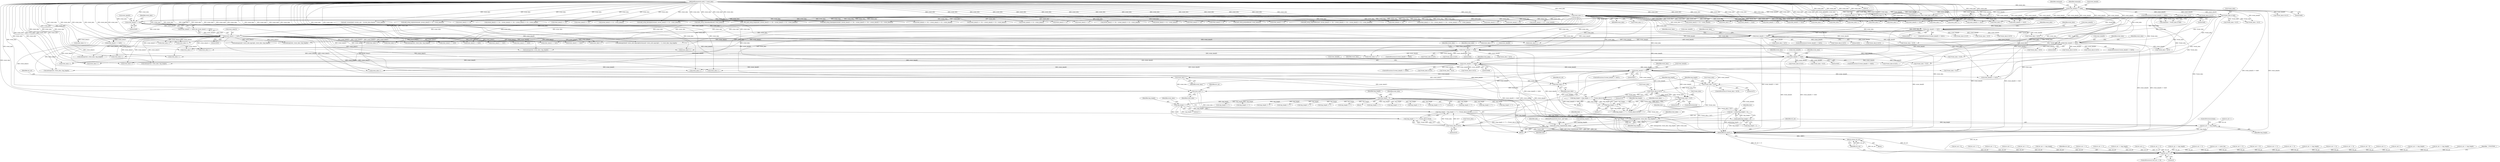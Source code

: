digraph "0_wildmidi_660b513d99bced8783a4a5984ac2f742c74ebbdd_4@API" {
"1000989" [label="(Call,memcpy(text, event_data, tmp_length))"];
"1000983" [label="(Call,text = malloc(tmp_length + 1))"];
"1000985" [label="(Call,malloc(tmp_length + 1))"];
"1000969" [label="(Call,tmp_length = (tmp_length << 7) + (*event_data & 0x7f))"];
"1000972" [label="(Call,tmp_length << 7)"];
"1000951" [label="(Call,tmp_length = (tmp_length << 7) + (*event_data & 0x7f))"];
"1000954" [label="(Call,tmp_length << 7)"];
"1000353" [label="(Call,tmp_length = 0)"];
"1000957" [label="(Call,*event_data & 0x7f)"];
"1000933" [label="(Call,event_data[0] == 0x07)"];
"1000187" [label="(Call,event_data++)"];
"1000171" [label="(Call,event_data[0] >= 0x80)"];
"1000143" [label="(MethodParameterIn,uint8_t * event_data)"];
"1000179" [label="(Call,*event_data & 0xf0)"];
"1000860" [label="(Call,event_data[0] == 0x06)"];
"1000787" [label="(Call,event_data[0] == 0x05)"];
"1000714" [label="(Call,event_data[0] == 0x04)"];
"1000641" [label="(Call,event_data[0] == 0x03)"];
"1000458" [label="(Call,event_data[0] == 0x02)"];
"1000385" [label="(Call,event_data[0] == 0x01)"];
"1000358" [label="(Call,event_data[0] == 0x00)"];
"1000965" [label="(Call,*event_data > 0x7f)"];
"1000944" [label="(Call,*event_data > 0x7f)"];
"1000975" [label="(Call,*event_data & 0x7f)"];
"1000979" [label="(Call,event_data++)"];
"1000939" [label="(Call,event_data++)"];
"1000363" [label="(Call,event_data[1] == 0x02)"];
"1000961" [label="(Call,event_data++)"];
"1000998" [label="(Call,midi_setup_cuepoint(mdi, text))"];
"1001001" [label="(Call,ret_cnt += tmp_length)"];
"1001539" [label="(Call,ret_cnt == 0)"];
"1001548" [label="(Return,return ret_cnt;)"];
"1000147" [label="(Call,ret_cnt = 0)"];
"1000312" [label="(Call,event_data++)"];
"1000965" [label="(Call,*event_data > 0x7f)"];
"1001186" [label="(Call,(event_data[4] << 8) + event_data[5])"];
"1000142" [label="(MethodParameterIn,struct _mdi *mdi)"];
"1000861" [label="(Call,event_data[0])"];
"1000808" [label="(Call,tmp_length << 7)"];
"1000465" [label="(Identifier,event_data)"];
"1000867" [label="(Identifier,event_data)"];
"1001181" [label="(Call,event_data[3] << 16)"];
"1000145" [label="(Block,)"];
"1000358" [label="(Call,event_data[0] == 0x00)"];
"1001138" [label="(Call,mdi->events[mdi->events_size - 1].event_data.channel = event_data[2])"];
"1001292" [label="(Call,*event_data > 0x7f)"];
"1000888" [label="(Call,event_data++)"];
"1000369" [label="(Call,midi_setup_sequenceno(mdi, ((event_data[2] << 8) + event_data[3])))"];
"1000718" [label="(Literal,0x04)"];
"1000354" [label="(Identifier,tmp_length)"];
"1000798" [label="(Call,*event_data > 0x7f)"];
"1000648" [label="(Identifier,event_data)"];
"1000998" [label="(Call,midi_setup_cuepoint(mdi, text))"];
"1001001" [label="(Call,ret_cnt += tmp_length)"];
"1001175" [label="(Call,event_data[2] << 24)"];
"1000972" [label="(Call,tmp_length << 7)"];
"1000417" [label="(Call,*event_data > 0x7f)"];
"1000715" [label="(Call,event_data[0])"];
"1000409" [label="(Call,*event_data & 0x7f)"];
"1001117" [label="(Call,(event_data[3] << 24) + (event_data[4] << 16) + (event_data[5] << 8) + event_data[6])"];
"1001233" [label="(Call,*event_data > 0x7f)"];
"1000949" [label="(ControlStructure,do)"];
"1000968" [label="(Literal,0x7f)"];
"1000367" [label="(Literal,0x02)"];
"1001538" [label="(ControlStructure,if (ret_cnt == 0))"];
"1001155" [label="(Call,ret_cnt += 7)"];
"1000464" [label="(Call,event_data++)"];
"1000389" [label="(Literal,0x01)"];
"1001327" [label="(Call,event_data++)"];
"1000363" [label="(Call,event_data[1] == 0x02)"];
"1000360" [label="(Identifier,event_data)"];
"1000504" [label="(Call,event_data++)"];
"1000392" [label="(Identifier,event_data)"];
"1000955" [label="(Identifier,tmp_length)"];
"1001084" [label="(Call,event_data[2] << 16)"];
"1001118" [label="(Call,event_data[3] << 24)"];
"1000866" [label="(Call,event_data++)"];
"1000170" [label="(ControlStructure,if (event_data[0] >= 0x80))"];
"1000195" [label="(Identifier,command)"];
"1000224" [label="(Call,ret_cnt += 2)"];
"1000458" [label="(Call,event_data[0] == 0x02)"];
"1000991" [label="(Identifier,event_data)"];
"1000770" [label="(Call,memcpy(text, event_data, tmp_length))"];
"1000789" [label="(Identifier,event_data)"];
"1000962" [label="(Identifier,event_data)"];
"1001311" [label="(Call,ret_cnt++)"];
"1000713" [label="(ControlStructure,if (event_data[0] == 0x04))"];
"1001070" [label="(Call,event_data[0] == 0x51)"];
"1000271" [label="(Call,ret_cnt += 2)"];
"1001214" [label="(Call,(event_data[2] << 8) + event_data[3])"];
"1000978" [label="(Literal,0x7f)"];
"1001270" [label="(Call,ret_cnt += tmp_length)"];
"1000793" [label="(Call,event_data++)"];
"1000462" [label="(Literal,0x02)"];
"1000721" [label="(Identifier,event_data)"];
"1000906" [label="(Call,event_data++)"];
"1000959" [label="(Identifier,event_data)"];
"1000714" [label="(Call,event_data[0] == 0x04)"];
"1000995" [label="(Identifier,text)"];
"1000669" [label="(Call,event_data++)"];
"1000951" [label="(Call,tmp_length = (tmp_length << 7) + (*event_data & 0x7f))"];
"1001212" [label="(Call,midi_setup_keysignature(mdi, ((event_data[2] << 8) + event_data[3])))"];
"1000284" [label="(Call,event_data++)"];
"1000944" [label="(Call,*event_data > 0x7f)"];
"1001541" [label="(Literal,0)"];
"1001166" [label="(Call,event_data[1] == 0x04)"];
"1000984" [label="(Identifier,text)"];
"1001540" [label="(Identifier,ret_cnt)"];
"1001018" [label="(Call,midi_setup_channelprefix(mdi, event_data[2]))"];
"1001003" [label="(Identifier,tmp_length)"];
"1000983" [label="(Call,text = malloc(tmp_length + 1))"];
"1000786" [label="(ControlStructure,if (event_data[0] == 0x05))"];
"1000958" [label="(Call,*event_data)"];
"1000815" [label="(Call,event_data++)"];
"1000342" [label="(Call,ret_cnt += 2)"];
"1000396" [label="(Call,*event_data > 0x7f)"];
"1000643" [label="(Identifier,event_data)"];
"1001034" [label="(Call,event_data[1] == 0x01)"];
"1000811" [label="(Call,*event_data & 0x7f)"];
"1000966" [label="(Call,*event_data)"];
"1000291" [label="(Call,ret_cnt += 2)"];
"1001539" [label="(Call,ret_cnt == 0)"];
"1000424" [label="(Call,tmp_length << 7)"];
"1000916" [label="(Call,memcpy(text, event_data, tmp_length))"];
"1001081" [label="(Call,_WM_midi_setup_tempo(mdi, ((event_data[2] << 16) + (event_data[3] << 8) + event_data[4])))"];
"1000982" [label="(Identifier,ret_cnt)"];
"1000680" [label="(Call,tmp_length << 7)"];
"1000180" [label="(Call,*event_data)"];
"1000943" [label="(ControlStructure,if (*event_data > 0x7f))"];
"1000539" [label="(Call,memcpy(&mdi->extra_info.copyright[strlen(mdi->extra_info.copyright) + 1], event_data, tmp_length))"];
"1001172" [label="(Call,midi_setup_timesignature(mdi, ((event_data[2] << 24) + (event_data[3] << 16) + (event_data[4] << 8) + event_data[5])))"];
"1000864" [label="(Literal,0x06)"];
"1000460" [label="(Identifier,event_data)"];
"1000359" [label="(Call,event_data[0])"];
"1000932" [label="(ControlStructure,if (event_data[0] == 0x07))"];
"1000362" [label="(Literal,0x00)"];
"1000709" [label="(Call,ret_cnt += tmp_length)"];
"1001075" [label="(Call,event_data[1] == 0x03)"];
"1000244" [label="(Call,event_data++)"];
"1001123" [label="(Call,(event_data[4] << 16) + (event_data[5] << 8) + event_data[6])"];
"1000742" [label="(Call,event_data++)"];
"1000673" [label="(Call,*event_data > 0x7f)"];
"1000482" [label="(Call,*event_data & 0x7f)"];
"1000305" [label="(Call,ret_cnt++)"];
"1000251" [label="(Call,ret_cnt += 2)"];
"1000645" [label="(Literal,0x03)"];
"1000989" [label="(Call,memcpy(text, event_data, tmp_length))"];
"1000986" [label="(Call,tmp_length + 1)"];
"1000665" [label="(Call,*event_data & 0x7f)"];
"1001313" [label="(Call,*event_data > 0x7f)"];
"1000279" [label="(Call,event_data++)"];
"1000716" [label="(Identifier,event_data)"];
"1000829" [label="(Call,*event_data & 0x7f)"];
"1001215" [label="(Call,event_data[2] << 8)"];
"1000945" [label="(Call,*event_data)"];
"1000179" [label="(Call,*event_data & 0xf0)"];
"1001000" [label="(Identifier,text)"];
"1000652" [label="(Call,*event_data > 0x7f)"];
"1000230" [label="(Call,event_data[1] == 0)"];
"1001083" [label="(Call,(event_data[2] << 16) + (event_data[3] << 8) + event_data[4])"];
"1001305" [label="(Call,*event_data & 0x7F)"];
"1000177" [label="(Call,command = *event_data & 0xf0)"];
"1000469" [label="(Call,*event_data > 0x7f)"];
"1000725" [label="(Call,*event_data > 0x7f)"];
"1001009" [label="(Identifier,event_data)"];
"1000217" [label="(Call,event_data++)"];
"1000662" [label="(Call,tmp_length << 7)"];
"1000899" [label="(Call,tmp_length << 7)"];
"1000453" [label="(Call,ret_cnt += tmp_length)"];
"1000683" [label="(Call,*event_data & 0x7f)"];
"1000794" [label="(Identifier,event_data)"];
"1001250" [label="(Call,event_data++)"];
"1000371" [label="(Call,(event_data[2] << 8) + event_data[3])"];
"1001323" [label="(Call,*event_data & 0x7F)"];
"1001007" [label="(Call,event_data[0] == 0x20)"];
"1000299" [label="(Call,event_data++)"];
"1001161" [label="(Call,event_data[0] == 0x58)"];
"1000497" [label="(Call,tmp_length << 7)"];
"1001098" [label="(Call,ret_cnt += 5)"];
"1000862" [label="(Identifier,event_data)"];
"1000490" [label="(Call,*event_data > 0x7f)"];
"1000385" [label="(Call,event_data[0] == 0x01)"];
"1001040" [label="(Call,midi_setup_portprefix(mdi, event_data[2]))"];
"1000391" [label="(Call,event_data++)"];
"1001519" [label="(Call,ret_cnt += sysex_len)"];
"1001045" [label="(Call,ret_cnt += 3)"];
"1000981" [label="(Call,ret_cnt++)"];
"1000372" [label="(Call,event_data[2] << 8)"];
"1000993" [label="(Call,text[tmp_length] = '\0')"];
"1000859" [label="(ControlStructure,if (event_data[0] == 0x06))"];
"1001201" [label="(Call,event_data[0] == 0x59)"];
"1000351" [label="(Block,)"];
"1001104" [label="(Call,event_data[0] == 0x54)"];
"1000239" [label="(Call,event_data++)"];
"1000971" [label="(Call,(tmp_length << 7) + (*event_data & 0x7f))"];
"1000952" [label="(Identifier,tmp_length)"];
"1000641" [label="(Call,event_data[0] == 0x03)"];
"1000738" [label="(Call,*event_data & 0x7f)"];
"1000384" [label="(ControlStructure,if (event_data[0] == 0x01))"];
"1000386" [label="(Call,event_data[0])"];
"1000980" [label="(Identifier,event_data)"];
"1000760" [label="(Call,event_data++)"];
"1000935" [label="(Identifier,event_data)"];
"1001195" [label="(Call,ret_cnt += 6)"];
"1000427" [label="(Call,*event_data & 0x7f)"];
"1001064" [label="(Call,ret_cnt += 2)"];
"1000459" [label="(Call,event_data[0])"];
"1001115" [label="(Call,midi_setup_smpteoffset(mdi, ((event_data[3] << 24) + (event_data[4] << 16) + (event_data[5] << 8) + event_data[6])))"];
"1000175" [label="(Literal,0x80)"];
"1001023" [label="(Call,ret_cnt += 3)"];
"1001124" [label="(Call,event_data[4] << 16)"];
"1000934" [label="(Call,event_data[0])"];
"1000956" [label="(Literal,7)"];
"1001174" [label="(Call,(event_data[2] << 24) + (event_data[3] << 16) + (event_data[4] << 8) + event_data[5])"];
"1001243" [label="(Call,tmp_length << 7)"];
"1000640" [label="(ControlStructure,if (event_data[0] == 0x03))"];
"1000950" [label="(Block,)"];
"1000975" [label="(Call,*event_data & 0x7f)"];
"1000636" [label="(Call,ret_cnt += tmp_length)"];
"1001012" [label="(Call,event_data[1] == 0x01)"];
"1000871" [label="(Call,*event_data > 0x7f)"];
"1001090" [label="(Call,event_data[3] << 8)"];
"1001223" [label="(Call,ret_cnt += 4)"];
"1000357" [label="(Call,(event_data[0] == 0x00) && (event_data[1] == 0x02))"];
"1001206" [label="(Call,event_data[1] == 0x02)"];
"1000884" [label="(Call,*event_data & 0x7f)"];
"1000892" [label="(Call,*event_data > 0x7f)"];
"1000985" [label="(Call,malloc(tmp_length + 1))"];
"1000479" [label="(Call,tmp_length << 7)"];
"1000940" [label="(Identifier,event_data)"];
"1000756" [label="(Call,*event_data & 0x7f)"];
"1000431" [label="(Call,event_data++)"];
"1000380" [label="(Call,ret_cnt += 4)"];
"1000182" [label="(Literal,0xf0)"];
"1001548" [label="(Return,return ret_cnt;)"];
"1001532" [label="(ControlStructure,break;)"];
"1000881" [label="(Call,tmp_length << 7)"];
"1001534" [label="(Call,ret_cnt = 0)"];
"1000259" [label="(Call,event_data++)"];
"1001109" [label="(Call,event_data[1] == 0x05)"];
"1000697" [label="(Call,memcpy(text, event_data, tmp_length))"];
"1000957" [label="(Call,*event_data & 0x7f)"];
"1000977" [label="(Identifier,event_data)"];
"1000330" [label="(Call,event_data++)"];
"1001029" [label="(Call,event_data[0] == 0x21)"];
"1000953" [label="(Call,(tmp_length << 7) + (*event_data & 0x7f))"];
"1001550" [label="(MethodReturn,uint32_t)"];
"1000954" [label="(Call,tmp_length << 7)"];
"1001342" [label="(Call,memcpy(sysex_store, event_data, sysex_len))"];
"1000642" [label="(Call,event_data[0])"];
"1000365" [label="(Identifier,event_data)"];
"1000979" [label="(Call,event_data++)"];
"1000735" [label="(Call,tmp_length << 7)"];
"1001051" [label="(Call,event_data[0] == 0x2F)"];
"1001187" [label="(Call,event_data[4] << 8)"];
"1000601" [label="(Call,memcpy(mdi->extra_info.copyright, event_data, tmp_length))"];
"1001129" [label="(Call,(event_data[5] << 8) + event_data[6])"];
"1000969" [label="(Call,tmp_length = (tmp_length << 7) + (*event_data & 0x7f))"];
"1000860" [label="(Call,event_data[0] == 0x06)"];
"1000186" [label="(Call,*event_data++)"];
"1000264" [label="(Call,event_data++)"];
"1000791" [label="(Literal,0x05)"];
"1000178" [label="(Identifier,command)"];
"1000457" [label="(ControlStructure,if (event_data[0] == 0x02))"];
"1000190" [label="(Call,ret_cnt++)"];
"1000624" [label="(Call,memcpy(text, event_data, tmp_length))"];
"1000486" [label="(Call,event_data++)"];
"1000687" [label="(Call,event_data++)"];
"1000355" [label="(Literal,0)"];
"1000960" [label="(Literal,0x7f)"];
"1000318" [label="(Call,ret_cnt++)"];
"1000964" [label="(Identifier,ret_cnt)"];
"1000720" [label="(Call,event_data++)"];
"1001002" [label="(Identifier,ret_cnt)"];
"1000855" [label="(Call,ret_cnt += tmp_length)"];
"1001261" [label="(Call,tmp_length << 7)"];
"1000902" [label="(Call,*event_data & 0x7f)"];
"1000826" [label="(Call,tmp_length << 7)"];
"1000939" [label="(Call,event_data++)"];
"1000961" [label="(Call,event_data++)"];
"1000970" [label="(Identifier,tmp_length)"];
"1000787" [label="(Call,event_data[0] == 0x05)"];
"1001309" [label="(Call,event_data++)"];
"1000647" [label="(Call,event_data++)"];
"1000942" [label="(Identifier,ret_cnt)"];
"1001089" [label="(Call,(event_data[3] << 8) + event_data[4])"];
"1000143" [label="(MethodParameterIn,uint8_t * event_data)"];
"1000325" [label="(Call,event_data++)"];
"1000172" [label="(Call,event_data[0])"];
"1000441" [label="(Call,memcpy(text, event_data, tmp_length))"];
"1000746" [label="(Call,*event_data > 0x7f)"];
"1000833" [label="(Call,event_data++)"];
"1000973" [label="(Identifier,tmp_length)"];
"1000353" [label="(Call,tmp_length = 0)"];
"1000938" [label="(Block,)"];
"1000782" [label="(Call,ret_cnt += tmp_length)"];
"1000974" [label="(Literal,7)"];
"1001180" [label="(Call,(event_data[3] << 16) + (event_data[4] << 8) + event_data[5])"];
"1000937" [label="(Literal,0x07)"];
"1000976" [label="(Call,*event_data)"];
"1000406" [label="(Call,tmp_length << 7)"];
"1000928" [label="(Call,ret_cnt += tmp_length)"];
"1000933" [label="(Call,event_data[0] == 0x07)"];
"1000992" [label="(Identifier,tmp_length)"];
"1001228" [label="(Call,event_data++)"];
"1000212" [label="(Call,event_data++)"];
"1001549" [label="(Identifier,ret_cnt)"];
"1000364" [label="(Call,event_data[1])"];
"1000999" [label="(Identifier,mdi)"];
"1000843" [label="(Call,memcpy(text, event_data, tmp_length))"];
"1000413" [label="(Call,event_data++)"];
"1000500" [label="(Call,*event_data & 0x7f)"];
"1000947" [label="(Literal,0x7f)"];
"1001543" [label="(Identifier,__FUNCTION__)"];
"1000188" [label="(Identifier,event_data)"];
"1001056" [label="(Call,event_data[1] == 0x00)"];
"1001130" [label="(Call,event_data[5] << 8)"];
"1000753" [label="(Call,tmp_length << 7)"];
"1000990" [label="(Identifier,text)"];
"1000819" [label="(Call,*event_data > 0x7f)"];
"1000187" [label="(Call,event_data++)"];
"1000171" [label="(Call,event_data[0] >= 0x80)"];
"1000788" [label="(Call,event_data[0])"];
"1000989" -> "1000938"  [label="AST: "];
"1000989" -> "1000992"  [label="CFG: "];
"1000990" -> "1000989"  [label="AST: "];
"1000991" -> "1000989"  [label="AST: "];
"1000992" -> "1000989"  [label="AST: "];
"1000995" -> "1000989"  [label="CFG: "];
"1000989" -> "1001550"  [label="DDG: memcpy(text, event_data, tmp_length)"];
"1000989" -> "1001550"  [label="DDG: event_data"];
"1000983" -> "1000989"  [label="DDG: text"];
"1000979" -> "1000989"  [label="DDG: event_data"];
"1000933" -> "1000989"  [label="DDG: event_data[0]"];
"1000363" -> "1000989"  [label="DDG: event_data[1]"];
"1000143" -> "1000989"  [label="DDG: event_data"];
"1000969" -> "1000989"  [label="DDG: tmp_length"];
"1000989" -> "1000998"  [label="DDG: text"];
"1000989" -> "1001001"  [label="DDG: tmp_length"];
"1000983" -> "1000938"  [label="AST: "];
"1000983" -> "1000985"  [label="CFG: "];
"1000984" -> "1000983"  [label="AST: "];
"1000985" -> "1000983"  [label="AST: "];
"1000990" -> "1000983"  [label="CFG: "];
"1000983" -> "1001550"  [label="DDG: malloc(tmp_length + 1)"];
"1000985" -> "1000983"  [label="DDG: tmp_length + 1"];
"1000985" -> "1000986"  [label="CFG: "];
"1000986" -> "1000985"  [label="AST: "];
"1000985" -> "1001550"  [label="DDG: tmp_length + 1"];
"1000969" -> "1000985"  [label="DDG: tmp_length"];
"1000969" -> "1000938"  [label="AST: "];
"1000969" -> "1000971"  [label="CFG: "];
"1000970" -> "1000969"  [label="AST: "];
"1000971" -> "1000969"  [label="AST: "];
"1000980" -> "1000969"  [label="CFG: "];
"1000969" -> "1001550"  [label="DDG: (tmp_length << 7) + (*event_data & 0x7f)"];
"1000972" -> "1000969"  [label="DDG: tmp_length"];
"1000972" -> "1000969"  [label="DDG: 7"];
"1000975" -> "1000969"  [label="DDG: *event_data"];
"1000975" -> "1000969"  [label="DDG: 0x7f"];
"1000969" -> "1000986"  [label="DDG: tmp_length"];
"1000972" -> "1000971"  [label="AST: "];
"1000972" -> "1000974"  [label="CFG: "];
"1000973" -> "1000972"  [label="AST: "];
"1000974" -> "1000972"  [label="AST: "];
"1000977" -> "1000972"  [label="CFG: "];
"1000972" -> "1000971"  [label="DDG: tmp_length"];
"1000972" -> "1000971"  [label="DDG: 7"];
"1000951" -> "1000972"  [label="DDG: tmp_length"];
"1000353" -> "1000972"  [label="DDG: tmp_length"];
"1000951" -> "1000950"  [label="AST: "];
"1000951" -> "1000953"  [label="CFG: "];
"1000952" -> "1000951"  [label="AST: "];
"1000953" -> "1000951"  [label="AST: "];
"1000962" -> "1000951"  [label="CFG: "];
"1000954" -> "1000951"  [label="DDG: tmp_length"];
"1000954" -> "1000951"  [label="DDG: 7"];
"1000957" -> "1000951"  [label="DDG: *event_data"];
"1000957" -> "1000951"  [label="DDG: 0x7f"];
"1000951" -> "1000954"  [label="DDG: tmp_length"];
"1000954" -> "1000953"  [label="AST: "];
"1000954" -> "1000956"  [label="CFG: "];
"1000955" -> "1000954"  [label="AST: "];
"1000956" -> "1000954"  [label="AST: "];
"1000959" -> "1000954"  [label="CFG: "];
"1000954" -> "1000953"  [label="DDG: tmp_length"];
"1000954" -> "1000953"  [label="DDG: 7"];
"1000353" -> "1000954"  [label="DDG: tmp_length"];
"1000353" -> "1000351"  [label="AST: "];
"1000353" -> "1000355"  [label="CFG: "];
"1000354" -> "1000353"  [label="AST: "];
"1000355" -> "1000353"  [label="AST: "];
"1000360" -> "1000353"  [label="CFG: "];
"1000353" -> "1001550"  [label="DDG: tmp_length"];
"1000353" -> "1000406"  [label="DDG: tmp_length"];
"1000353" -> "1000424"  [label="DDG: tmp_length"];
"1000353" -> "1000479"  [label="DDG: tmp_length"];
"1000353" -> "1000497"  [label="DDG: tmp_length"];
"1000353" -> "1000662"  [label="DDG: tmp_length"];
"1000353" -> "1000680"  [label="DDG: tmp_length"];
"1000353" -> "1000735"  [label="DDG: tmp_length"];
"1000353" -> "1000753"  [label="DDG: tmp_length"];
"1000353" -> "1000808"  [label="DDG: tmp_length"];
"1000353" -> "1000826"  [label="DDG: tmp_length"];
"1000353" -> "1000881"  [label="DDG: tmp_length"];
"1000353" -> "1000899"  [label="DDG: tmp_length"];
"1000353" -> "1001243"  [label="DDG: tmp_length"];
"1000353" -> "1001261"  [label="DDG: tmp_length"];
"1000957" -> "1000953"  [label="AST: "];
"1000957" -> "1000960"  [label="CFG: "];
"1000958" -> "1000957"  [label="AST: "];
"1000960" -> "1000957"  [label="AST: "];
"1000953" -> "1000957"  [label="CFG: "];
"1000957" -> "1000953"  [label="DDG: *event_data"];
"1000957" -> "1000953"  [label="DDG: 0x7f"];
"1000933" -> "1000957"  [label="DDG: event_data[0]"];
"1000965" -> "1000957"  [label="DDG: *event_data"];
"1000944" -> "1000957"  [label="DDG: *event_data"];
"1000957" -> "1000965"  [label="DDG: *event_data"];
"1000933" -> "1000932"  [label="AST: "];
"1000933" -> "1000937"  [label="CFG: "];
"1000934" -> "1000933"  [label="AST: "];
"1000937" -> "1000933"  [label="AST: "];
"1000940" -> "1000933"  [label="CFG: "];
"1001009" -> "1000933"  [label="CFG: "];
"1000933" -> "1001550"  [label="DDG: event_data[0]"];
"1000933" -> "1001550"  [label="DDG: event_data[0] == 0x07"];
"1000187" -> "1000933"  [label="DDG: event_data"];
"1000179" -> "1000933"  [label="DDG: *event_data"];
"1000860" -> "1000933"  [label="DDG: event_data[0]"];
"1000143" -> "1000933"  [label="DDG: event_data"];
"1000933" -> "1000939"  [label="DDG: event_data[0]"];
"1000933" -> "1000944"  [label="DDG: event_data[0]"];
"1000933" -> "1000961"  [label="DDG: event_data[0]"];
"1000933" -> "1000965"  [label="DDG: event_data[0]"];
"1000933" -> "1000975"  [label="DDG: event_data[0]"];
"1000933" -> "1000979"  [label="DDG: event_data[0]"];
"1000933" -> "1001007"  [label="DDG: event_data[0]"];
"1000187" -> "1000186"  [label="AST: "];
"1000187" -> "1000188"  [label="CFG: "];
"1000188" -> "1000187"  [label="AST: "];
"1000186" -> "1000187"  [label="CFG: "];
"1000187" -> "1001550"  [label="DDG: event_data"];
"1000171" -> "1000187"  [label="DDG: event_data[0]"];
"1000143" -> "1000187"  [label="DDG: event_data"];
"1000187" -> "1000212"  [label="DDG: event_data"];
"1000187" -> "1000230"  [label="DDG: event_data"];
"1000187" -> "1000239"  [label="DDG: event_data"];
"1000187" -> "1000259"  [label="DDG: event_data"];
"1000187" -> "1000279"  [label="DDG: event_data"];
"1000187" -> "1000299"  [label="DDG: event_data"];
"1000187" -> "1000312"  [label="DDG: event_data"];
"1000187" -> "1000325"  [label="DDG: event_data"];
"1000187" -> "1000358"  [label="DDG: event_data"];
"1000187" -> "1000363"  [label="DDG: event_data"];
"1000187" -> "1000369"  [label="DDG: event_data"];
"1000187" -> "1000372"  [label="DDG: event_data"];
"1000187" -> "1000371"  [label="DDG: event_data"];
"1000187" -> "1000385"  [label="DDG: event_data"];
"1000187" -> "1000391"  [label="DDG: event_data"];
"1000187" -> "1000458"  [label="DDG: event_data"];
"1000187" -> "1000464"  [label="DDG: event_data"];
"1000187" -> "1000641"  [label="DDG: event_data"];
"1000187" -> "1000647"  [label="DDG: event_data"];
"1000187" -> "1000714"  [label="DDG: event_data"];
"1000187" -> "1000720"  [label="DDG: event_data"];
"1000187" -> "1000787"  [label="DDG: event_data"];
"1000187" -> "1000793"  [label="DDG: event_data"];
"1000187" -> "1000860"  [label="DDG: event_data"];
"1000187" -> "1000866"  [label="DDG: event_data"];
"1000187" -> "1000939"  [label="DDG: event_data"];
"1000187" -> "1001007"  [label="DDG: event_data"];
"1000187" -> "1001012"  [label="DDG: event_data"];
"1000187" -> "1001018"  [label="DDG: event_data"];
"1000187" -> "1001029"  [label="DDG: event_data"];
"1000187" -> "1001034"  [label="DDG: event_data"];
"1000187" -> "1001040"  [label="DDG: event_data"];
"1000187" -> "1001051"  [label="DDG: event_data"];
"1000187" -> "1001056"  [label="DDG: event_data"];
"1000187" -> "1001070"  [label="DDG: event_data"];
"1000187" -> "1001075"  [label="DDG: event_data"];
"1000187" -> "1001081"  [label="DDG: event_data"];
"1000187" -> "1001084"  [label="DDG: event_data"];
"1000187" -> "1001083"  [label="DDG: event_data"];
"1000187" -> "1001090"  [label="DDG: event_data"];
"1000187" -> "1001089"  [label="DDG: event_data"];
"1000187" -> "1001104"  [label="DDG: event_data"];
"1000187" -> "1001109"  [label="DDG: event_data"];
"1000187" -> "1001115"  [label="DDG: event_data"];
"1000187" -> "1001118"  [label="DDG: event_data"];
"1000187" -> "1001117"  [label="DDG: event_data"];
"1000187" -> "1001124"  [label="DDG: event_data"];
"1000187" -> "1001123"  [label="DDG: event_data"];
"1000187" -> "1001130"  [label="DDG: event_data"];
"1000187" -> "1001129"  [label="DDG: event_data"];
"1000187" -> "1001138"  [label="DDG: event_data"];
"1000187" -> "1001161"  [label="DDG: event_data"];
"1000187" -> "1001166"  [label="DDG: event_data"];
"1000187" -> "1001172"  [label="DDG: event_data"];
"1000187" -> "1001175"  [label="DDG: event_data"];
"1000187" -> "1001174"  [label="DDG: event_data"];
"1000187" -> "1001181"  [label="DDG: event_data"];
"1000187" -> "1001180"  [label="DDG: event_data"];
"1000187" -> "1001187"  [label="DDG: event_data"];
"1000187" -> "1001186"  [label="DDG: event_data"];
"1000187" -> "1001201"  [label="DDG: event_data"];
"1000187" -> "1001206"  [label="DDG: event_data"];
"1000187" -> "1001212"  [label="DDG: event_data"];
"1000187" -> "1001215"  [label="DDG: event_data"];
"1000187" -> "1001214"  [label="DDG: event_data"];
"1000187" -> "1001228"  [label="DDG: event_data"];
"1000187" -> "1001309"  [label="DDG: event_data"];
"1000187" -> "1001327"  [label="DDG: event_data"];
"1000171" -> "1000170"  [label="AST: "];
"1000171" -> "1000175"  [label="CFG: "];
"1000172" -> "1000171"  [label="AST: "];
"1000175" -> "1000171"  [label="AST: "];
"1000178" -> "1000171"  [label="CFG: "];
"1000195" -> "1000171"  [label="CFG: "];
"1000171" -> "1001550"  [label="DDG: event_data[0]"];
"1000171" -> "1001550"  [label="DDG: event_data[0] >= 0x80"];
"1000143" -> "1000171"  [label="DDG: event_data"];
"1000171" -> "1000179"  [label="DDG: event_data[0]"];
"1000171" -> "1000212"  [label="DDG: event_data[0]"];
"1000171" -> "1000217"  [label="DDG: event_data[0]"];
"1000171" -> "1000239"  [label="DDG: event_data[0]"];
"1000171" -> "1000244"  [label="DDG: event_data[0]"];
"1000171" -> "1000259"  [label="DDG: event_data[0]"];
"1000171" -> "1000264"  [label="DDG: event_data[0]"];
"1000171" -> "1000279"  [label="DDG: event_data[0]"];
"1000171" -> "1000284"  [label="DDG: event_data[0]"];
"1000171" -> "1000299"  [label="DDG: event_data[0]"];
"1000171" -> "1000312"  [label="DDG: event_data[0]"];
"1000171" -> "1000325"  [label="DDG: event_data[0]"];
"1000171" -> "1000330"  [label="DDG: event_data[0]"];
"1000171" -> "1000358"  [label="DDG: event_data[0]"];
"1000171" -> "1001292"  [label="DDG: event_data[0]"];
"1000171" -> "1001305"  [label="DDG: event_data[0]"];
"1000171" -> "1001309"  [label="DDG: event_data[0]"];
"1000171" -> "1001313"  [label="DDG: event_data[0]"];
"1000171" -> "1001323"  [label="DDG: event_data[0]"];
"1000171" -> "1001327"  [label="DDG: event_data[0]"];
"1000171" -> "1001342"  [label="DDG: event_data[0]"];
"1000143" -> "1000141"  [label="AST: "];
"1000143" -> "1001550"  [label="DDG: event_data"];
"1000143" -> "1000212"  [label="DDG: event_data"];
"1000143" -> "1000217"  [label="DDG: event_data"];
"1000143" -> "1000230"  [label="DDG: event_data"];
"1000143" -> "1000239"  [label="DDG: event_data"];
"1000143" -> "1000244"  [label="DDG: event_data"];
"1000143" -> "1000259"  [label="DDG: event_data"];
"1000143" -> "1000264"  [label="DDG: event_data"];
"1000143" -> "1000279"  [label="DDG: event_data"];
"1000143" -> "1000284"  [label="DDG: event_data"];
"1000143" -> "1000299"  [label="DDG: event_data"];
"1000143" -> "1000312"  [label="DDG: event_data"];
"1000143" -> "1000325"  [label="DDG: event_data"];
"1000143" -> "1000330"  [label="DDG: event_data"];
"1000143" -> "1000358"  [label="DDG: event_data"];
"1000143" -> "1000363"  [label="DDG: event_data"];
"1000143" -> "1000369"  [label="DDG: event_data"];
"1000143" -> "1000372"  [label="DDG: event_data"];
"1000143" -> "1000371"  [label="DDG: event_data"];
"1000143" -> "1000385"  [label="DDG: event_data"];
"1000143" -> "1000391"  [label="DDG: event_data"];
"1000143" -> "1000413"  [label="DDG: event_data"];
"1000143" -> "1000431"  [label="DDG: event_data"];
"1000143" -> "1000441"  [label="DDG: event_data"];
"1000143" -> "1000458"  [label="DDG: event_data"];
"1000143" -> "1000464"  [label="DDG: event_data"];
"1000143" -> "1000486"  [label="DDG: event_data"];
"1000143" -> "1000504"  [label="DDG: event_data"];
"1000143" -> "1000539"  [label="DDG: event_data"];
"1000143" -> "1000601"  [label="DDG: event_data"];
"1000143" -> "1000624"  [label="DDG: event_data"];
"1000143" -> "1000641"  [label="DDG: event_data"];
"1000143" -> "1000647"  [label="DDG: event_data"];
"1000143" -> "1000669"  [label="DDG: event_data"];
"1000143" -> "1000687"  [label="DDG: event_data"];
"1000143" -> "1000697"  [label="DDG: event_data"];
"1000143" -> "1000714"  [label="DDG: event_data"];
"1000143" -> "1000720"  [label="DDG: event_data"];
"1000143" -> "1000742"  [label="DDG: event_data"];
"1000143" -> "1000760"  [label="DDG: event_data"];
"1000143" -> "1000770"  [label="DDG: event_data"];
"1000143" -> "1000787"  [label="DDG: event_data"];
"1000143" -> "1000793"  [label="DDG: event_data"];
"1000143" -> "1000815"  [label="DDG: event_data"];
"1000143" -> "1000833"  [label="DDG: event_data"];
"1000143" -> "1000843"  [label="DDG: event_data"];
"1000143" -> "1000860"  [label="DDG: event_data"];
"1000143" -> "1000866"  [label="DDG: event_data"];
"1000143" -> "1000888"  [label="DDG: event_data"];
"1000143" -> "1000906"  [label="DDG: event_data"];
"1000143" -> "1000916"  [label="DDG: event_data"];
"1000143" -> "1000939"  [label="DDG: event_data"];
"1000143" -> "1000961"  [label="DDG: event_data"];
"1000143" -> "1000979"  [label="DDG: event_data"];
"1000143" -> "1001007"  [label="DDG: event_data"];
"1000143" -> "1001012"  [label="DDG: event_data"];
"1000143" -> "1001018"  [label="DDG: event_data"];
"1000143" -> "1001029"  [label="DDG: event_data"];
"1000143" -> "1001034"  [label="DDG: event_data"];
"1000143" -> "1001040"  [label="DDG: event_data"];
"1000143" -> "1001051"  [label="DDG: event_data"];
"1000143" -> "1001056"  [label="DDG: event_data"];
"1000143" -> "1001070"  [label="DDG: event_data"];
"1000143" -> "1001075"  [label="DDG: event_data"];
"1000143" -> "1001081"  [label="DDG: event_data"];
"1000143" -> "1001084"  [label="DDG: event_data"];
"1000143" -> "1001083"  [label="DDG: event_data"];
"1000143" -> "1001090"  [label="DDG: event_data"];
"1000143" -> "1001089"  [label="DDG: event_data"];
"1000143" -> "1001104"  [label="DDG: event_data"];
"1000143" -> "1001109"  [label="DDG: event_data"];
"1000143" -> "1001115"  [label="DDG: event_data"];
"1000143" -> "1001118"  [label="DDG: event_data"];
"1000143" -> "1001117"  [label="DDG: event_data"];
"1000143" -> "1001124"  [label="DDG: event_data"];
"1000143" -> "1001123"  [label="DDG: event_data"];
"1000143" -> "1001130"  [label="DDG: event_data"];
"1000143" -> "1001129"  [label="DDG: event_data"];
"1000143" -> "1001138"  [label="DDG: event_data"];
"1000143" -> "1001161"  [label="DDG: event_data"];
"1000143" -> "1001166"  [label="DDG: event_data"];
"1000143" -> "1001172"  [label="DDG: event_data"];
"1000143" -> "1001175"  [label="DDG: event_data"];
"1000143" -> "1001174"  [label="DDG: event_data"];
"1000143" -> "1001181"  [label="DDG: event_data"];
"1000143" -> "1001180"  [label="DDG: event_data"];
"1000143" -> "1001187"  [label="DDG: event_data"];
"1000143" -> "1001186"  [label="DDG: event_data"];
"1000143" -> "1001201"  [label="DDG: event_data"];
"1000143" -> "1001206"  [label="DDG: event_data"];
"1000143" -> "1001212"  [label="DDG: event_data"];
"1000143" -> "1001215"  [label="DDG: event_data"];
"1000143" -> "1001214"  [label="DDG: event_data"];
"1000143" -> "1001228"  [label="DDG: event_data"];
"1000143" -> "1001250"  [label="DDG: event_data"];
"1000143" -> "1001309"  [label="DDG: event_data"];
"1000143" -> "1001327"  [label="DDG: event_data"];
"1000143" -> "1001342"  [label="DDG: event_data"];
"1000179" -> "1000177"  [label="AST: "];
"1000179" -> "1000182"  [label="CFG: "];
"1000180" -> "1000179"  [label="AST: "];
"1000182" -> "1000179"  [label="AST: "];
"1000177" -> "1000179"  [label="CFG: "];
"1000179" -> "1001550"  [label="DDG: *event_data"];
"1000179" -> "1000177"  [label="DDG: *event_data"];
"1000179" -> "1000177"  [label="DDG: 0xf0"];
"1000179" -> "1000358"  [label="DDG: *event_data"];
"1000179" -> "1000385"  [label="DDG: *event_data"];
"1000179" -> "1000396"  [label="DDG: *event_data"];
"1000179" -> "1000458"  [label="DDG: *event_data"];
"1000179" -> "1000469"  [label="DDG: *event_data"];
"1000179" -> "1000641"  [label="DDG: *event_data"];
"1000179" -> "1000652"  [label="DDG: *event_data"];
"1000179" -> "1000714"  [label="DDG: *event_data"];
"1000179" -> "1000725"  [label="DDG: *event_data"];
"1000179" -> "1000787"  [label="DDG: *event_data"];
"1000179" -> "1000798"  [label="DDG: *event_data"];
"1000179" -> "1000860"  [label="DDG: *event_data"];
"1000179" -> "1000871"  [label="DDG: *event_data"];
"1000179" -> "1000944"  [label="DDG: *event_data"];
"1000179" -> "1001007"  [label="DDG: *event_data"];
"1000179" -> "1001029"  [label="DDG: *event_data"];
"1000179" -> "1001051"  [label="DDG: *event_data"];
"1000179" -> "1001070"  [label="DDG: *event_data"];
"1000179" -> "1001104"  [label="DDG: *event_data"];
"1000179" -> "1001161"  [label="DDG: *event_data"];
"1000179" -> "1001201"  [label="DDG: *event_data"];
"1000179" -> "1001233"  [label="DDG: *event_data"];
"1000179" -> "1001292"  [label="DDG: *event_data"];
"1000860" -> "1000859"  [label="AST: "];
"1000860" -> "1000864"  [label="CFG: "];
"1000861" -> "1000860"  [label="AST: "];
"1000864" -> "1000860"  [label="AST: "];
"1000867" -> "1000860"  [label="CFG: "];
"1000935" -> "1000860"  [label="CFG: "];
"1000860" -> "1001550"  [label="DDG: event_data[0] == 0x06"];
"1000860" -> "1001550"  [label="DDG: event_data[0]"];
"1000787" -> "1000860"  [label="DDG: event_data[0]"];
"1000860" -> "1000866"  [label="DDG: event_data[0]"];
"1000860" -> "1000871"  [label="DDG: event_data[0]"];
"1000860" -> "1000884"  [label="DDG: event_data[0]"];
"1000860" -> "1000888"  [label="DDG: event_data[0]"];
"1000860" -> "1000892"  [label="DDG: event_data[0]"];
"1000860" -> "1000902"  [label="DDG: event_data[0]"];
"1000860" -> "1000906"  [label="DDG: event_data[0]"];
"1000860" -> "1000916"  [label="DDG: event_data[0]"];
"1000787" -> "1000786"  [label="AST: "];
"1000787" -> "1000791"  [label="CFG: "];
"1000788" -> "1000787"  [label="AST: "];
"1000791" -> "1000787"  [label="AST: "];
"1000794" -> "1000787"  [label="CFG: "];
"1000862" -> "1000787"  [label="CFG: "];
"1000787" -> "1001550"  [label="DDG: event_data[0]"];
"1000787" -> "1001550"  [label="DDG: event_data[0] == 0x05"];
"1000714" -> "1000787"  [label="DDG: event_data[0]"];
"1000787" -> "1000793"  [label="DDG: event_data[0]"];
"1000787" -> "1000798"  [label="DDG: event_data[0]"];
"1000787" -> "1000811"  [label="DDG: event_data[0]"];
"1000787" -> "1000815"  [label="DDG: event_data[0]"];
"1000787" -> "1000819"  [label="DDG: event_data[0]"];
"1000787" -> "1000829"  [label="DDG: event_data[0]"];
"1000787" -> "1000833"  [label="DDG: event_data[0]"];
"1000787" -> "1000843"  [label="DDG: event_data[0]"];
"1000714" -> "1000713"  [label="AST: "];
"1000714" -> "1000718"  [label="CFG: "];
"1000715" -> "1000714"  [label="AST: "];
"1000718" -> "1000714"  [label="AST: "];
"1000721" -> "1000714"  [label="CFG: "];
"1000789" -> "1000714"  [label="CFG: "];
"1000714" -> "1001550"  [label="DDG: event_data[0] == 0x04"];
"1000714" -> "1001550"  [label="DDG: event_data[0]"];
"1000641" -> "1000714"  [label="DDG: event_data[0]"];
"1000714" -> "1000720"  [label="DDG: event_data[0]"];
"1000714" -> "1000725"  [label="DDG: event_data[0]"];
"1000714" -> "1000738"  [label="DDG: event_data[0]"];
"1000714" -> "1000742"  [label="DDG: event_data[0]"];
"1000714" -> "1000746"  [label="DDG: event_data[0]"];
"1000714" -> "1000756"  [label="DDG: event_data[0]"];
"1000714" -> "1000760"  [label="DDG: event_data[0]"];
"1000714" -> "1000770"  [label="DDG: event_data[0]"];
"1000641" -> "1000640"  [label="AST: "];
"1000641" -> "1000645"  [label="CFG: "];
"1000642" -> "1000641"  [label="AST: "];
"1000645" -> "1000641"  [label="AST: "];
"1000648" -> "1000641"  [label="CFG: "];
"1000716" -> "1000641"  [label="CFG: "];
"1000641" -> "1001550"  [label="DDG: event_data[0] == 0x03"];
"1000641" -> "1001550"  [label="DDG: event_data[0]"];
"1000458" -> "1000641"  [label="DDG: event_data[0]"];
"1000641" -> "1000647"  [label="DDG: event_data[0]"];
"1000641" -> "1000652"  [label="DDG: event_data[0]"];
"1000641" -> "1000665"  [label="DDG: event_data[0]"];
"1000641" -> "1000669"  [label="DDG: event_data[0]"];
"1000641" -> "1000673"  [label="DDG: event_data[0]"];
"1000641" -> "1000683"  [label="DDG: event_data[0]"];
"1000641" -> "1000687"  [label="DDG: event_data[0]"];
"1000641" -> "1000697"  [label="DDG: event_data[0]"];
"1000458" -> "1000457"  [label="AST: "];
"1000458" -> "1000462"  [label="CFG: "];
"1000459" -> "1000458"  [label="AST: "];
"1000462" -> "1000458"  [label="AST: "];
"1000465" -> "1000458"  [label="CFG: "];
"1000643" -> "1000458"  [label="CFG: "];
"1000458" -> "1001550"  [label="DDG: event_data[0]"];
"1000458" -> "1001550"  [label="DDG: event_data[0] == 0x02"];
"1000385" -> "1000458"  [label="DDG: event_data[0]"];
"1000458" -> "1000464"  [label="DDG: event_data[0]"];
"1000458" -> "1000469"  [label="DDG: event_data[0]"];
"1000458" -> "1000482"  [label="DDG: event_data[0]"];
"1000458" -> "1000486"  [label="DDG: event_data[0]"];
"1000458" -> "1000490"  [label="DDG: event_data[0]"];
"1000458" -> "1000500"  [label="DDG: event_data[0]"];
"1000458" -> "1000504"  [label="DDG: event_data[0]"];
"1000458" -> "1000539"  [label="DDG: event_data[0]"];
"1000458" -> "1000601"  [label="DDG: event_data[0]"];
"1000458" -> "1000624"  [label="DDG: event_data[0]"];
"1000385" -> "1000384"  [label="AST: "];
"1000385" -> "1000389"  [label="CFG: "];
"1000386" -> "1000385"  [label="AST: "];
"1000389" -> "1000385"  [label="AST: "];
"1000392" -> "1000385"  [label="CFG: "];
"1000460" -> "1000385"  [label="CFG: "];
"1000385" -> "1001550"  [label="DDG: event_data[0]"];
"1000385" -> "1001550"  [label="DDG: event_data[0] == 0x01"];
"1000358" -> "1000385"  [label="DDG: event_data[0]"];
"1000385" -> "1000391"  [label="DDG: event_data[0]"];
"1000385" -> "1000396"  [label="DDG: event_data[0]"];
"1000385" -> "1000409"  [label="DDG: event_data[0]"];
"1000385" -> "1000413"  [label="DDG: event_data[0]"];
"1000385" -> "1000417"  [label="DDG: event_data[0]"];
"1000385" -> "1000427"  [label="DDG: event_data[0]"];
"1000385" -> "1000431"  [label="DDG: event_data[0]"];
"1000385" -> "1000441"  [label="DDG: event_data[0]"];
"1000358" -> "1000357"  [label="AST: "];
"1000358" -> "1000362"  [label="CFG: "];
"1000359" -> "1000358"  [label="AST: "];
"1000362" -> "1000358"  [label="AST: "];
"1000365" -> "1000358"  [label="CFG: "];
"1000357" -> "1000358"  [label="CFG: "];
"1000358" -> "1001550"  [label="DDG: event_data[0]"];
"1000358" -> "1000357"  [label="DDG: event_data[0]"];
"1000358" -> "1000357"  [label="DDG: 0x00"];
"1000965" -> "1000949"  [label="AST: "];
"1000965" -> "1000968"  [label="CFG: "];
"1000966" -> "1000965"  [label="AST: "];
"1000968" -> "1000965"  [label="AST: "];
"1000952" -> "1000965"  [label="CFG: "];
"1000970" -> "1000965"  [label="CFG: "];
"1000965" -> "1001550"  [label="DDG: *event_data > 0x7f"];
"1000965" -> "1000975"  [label="DDG: *event_data"];
"1000944" -> "1000943"  [label="AST: "];
"1000944" -> "1000947"  [label="CFG: "];
"1000945" -> "1000944"  [label="AST: "];
"1000947" -> "1000944"  [label="AST: "];
"1000952" -> "1000944"  [label="CFG: "];
"1000970" -> "1000944"  [label="CFG: "];
"1000944" -> "1001550"  [label="DDG: *event_data > 0x7f"];
"1000944" -> "1000975"  [label="DDG: *event_data"];
"1000975" -> "1000971"  [label="AST: "];
"1000975" -> "1000978"  [label="CFG: "];
"1000976" -> "1000975"  [label="AST: "];
"1000978" -> "1000975"  [label="AST: "];
"1000971" -> "1000975"  [label="CFG: "];
"1000975" -> "1001550"  [label="DDG: *event_data"];
"1000975" -> "1000971"  [label="DDG: *event_data"];
"1000975" -> "1000971"  [label="DDG: 0x7f"];
"1000979" -> "1000938"  [label="AST: "];
"1000979" -> "1000980"  [label="CFG: "];
"1000980" -> "1000979"  [label="AST: "];
"1000982" -> "1000979"  [label="CFG: "];
"1000939" -> "1000979"  [label="DDG: event_data"];
"1000961" -> "1000979"  [label="DDG: event_data"];
"1000363" -> "1000979"  [label="DDG: event_data[1]"];
"1000939" -> "1000938"  [label="AST: "];
"1000939" -> "1000940"  [label="CFG: "];
"1000940" -> "1000939"  [label="AST: "];
"1000942" -> "1000939"  [label="CFG: "];
"1000363" -> "1000939"  [label="DDG: event_data[1]"];
"1000939" -> "1000961"  [label="DDG: event_data"];
"1000363" -> "1000357"  [label="AST: "];
"1000363" -> "1000367"  [label="CFG: "];
"1000364" -> "1000363"  [label="AST: "];
"1000367" -> "1000363"  [label="AST: "];
"1000357" -> "1000363"  [label="CFG: "];
"1000363" -> "1001550"  [label="DDG: event_data[1]"];
"1000363" -> "1000357"  [label="DDG: event_data[1]"];
"1000363" -> "1000357"  [label="DDG: 0x02"];
"1000363" -> "1000391"  [label="DDG: event_data[1]"];
"1000363" -> "1000413"  [label="DDG: event_data[1]"];
"1000363" -> "1000431"  [label="DDG: event_data[1]"];
"1000363" -> "1000441"  [label="DDG: event_data[1]"];
"1000363" -> "1000464"  [label="DDG: event_data[1]"];
"1000363" -> "1000486"  [label="DDG: event_data[1]"];
"1000363" -> "1000504"  [label="DDG: event_data[1]"];
"1000363" -> "1000539"  [label="DDG: event_data[1]"];
"1000363" -> "1000601"  [label="DDG: event_data[1]"];
"1000363" -> "1000624"  [label="DDG: event_data[1]"];
"1000363" -> "1000647"  [label="DDG: event_data[1]"];
"1000363" -> "1000669"  [label="DDG: event_data[1]"];
"1000363" -> "1000687"  [label="DDG: event_data[1]"];
"1000363" -> "1000697"  [label="DDG: event_data[1]"];
"1000363" -> "1000720"  [label="DDG: event_data[1]"];
"1000363" -> "1000742"  [label="DDG: event_data[1]"];
"1000363" -> "1000760"  [label="DDG: event_data[1]"];
"1000363" -> "1000770"  [label="DDG: event_data[1]"];
"1000363" -> "1000793"  [label="DDG: event_data[1]"];
"1000363" -> "1000815"  [label="DDG: event_data[1]"];
"1000363" -> "1000833"  [label="DDG: event_data[1]"];
"1000363" -> "1000843"  [label="DDG: event_data[1]"];
"1000363" -> "1000866"  [label="DDG: event_data[1]"];
"1000363" -> "1000888"  [label="DDG: event_data[1]"];
"1000363" -> "1000906"  [label="DDG: event_data[1]"];
"1000363" -> "1000916"  [label="DDG: event_data[1]"];
"1000363" -> "1000961"  [label="DDG: event_data[1]"];
"1000363" -> "1001012"  [label="DDG: event_data[1]"];
"1000363" -> "1001034"  [label="DDG: event_data[1]"];
"1000363" -> "1001056"  [label="DDG: event_data[1]"];
"1000363" -> "1001075"  [label="DDG: event_data[1]"];
"1000363" -> "1001109"  [label="DDG: event_data[1]"];
"1000363" -> "1001166"  [label="DDG: event_data[1]"];
"1000363" -> "1001206"  [label="DDG: event_data[1]"];
"1000363" -> "1001228"  [label="DDG: event_data[1]"];
"1000363" -> "1001250"  [label="DDG: event_data[1]"];
"1000961" -> "1000950"  [label="AST: "];
"1000961" -> "1000962"  [label="CFG: "];
"1000962" -> "1000961"  [label="AST: "];
"1000964" -> "1000961"  [label="CFG: "];
"1000998" -> "1000938"  [label="AST: "];
"1000998" -> "1001000"  [label="CFG: "];
"1000999" -> "1000998"  [label="AST: "];
"1001000" -> "1000998"  [label="AST: "];
"1001002" -> "1000998"  [label="CFG: "];
"1000998" -> "1001550"  [label="DDG: midi_setup_cuepoint(mdi, text)"];
"1000998" -> "1001550"  [label="DDG: mdi"];
"1000998" -> "1001550"  [label="DDG: text"];
"1000142" -> "1000998"  [label="DDG: mdi"];
"1000993" -> "1000998"  [label="DDG: text[tmp_length]"];
"1001001" -> "1000938"  [label="AST: "];
"1001001" -> "1001003"  [label="CFG: "];
"1001002" -> "1001001"  [label="AST: "];
"1001003" -> "1001001"  [label="AST: "];
"1001532" -> "1001001"  [label="CFG: "];
"1001001" -> "1001550"  [label="DDG: tmp_length"];
"1000981" -> "1001001"  [label="DDG: ret_cnt"];
"1001001" -> "1001539"  [label="DDG: ret_cnt"];
"1001539" -> "1001538"  [label="AST: "];
"1001539" -> "1001541"  [label="CFG: "];
"1001540" -> "1001539"  [label="AST: "];
"1001541" -> "1001539"  [label="AST: "];
"1001543" -> "1001539"  [label="CFG: "];
"1001549" -> "1001539"  [label="CFG: "];
"1001539" -> "1001550"  [label="DDG: ret_cnt == 0"];
"1001539" -> "1001550"  [label="DDG: ret_cnt"];
"1000224" -> "1001539"  [label="DDG: ret_cnt"];
"1000342" -> "1001539"  [label="DDG: ret_cnt"];
"1001155" -> "1001539"  [label="DDG: ret_cnt"];
"1000782" -> "1001539"  [label="DDG: ret_cnt"];
"1001270" -> "1001539"  [label="DDG: ret_cnt"];
"1000318" -> "1001539"  [label="DDG: ret_cnt"];
"1000636" -> "1001539"  [label="DDG: ret_cnt"];
"1000190" -> "1001539"  [label="DDG: ret_cnt"];
"1000271" -> "1001539"  [label="DDG: ret_cnt"];
"1000453" -> "1001539"  [label="DDG: ret_cnt"];
"1000380" -> "1001539"  [label="DDG: ret_cnt"];
"1001223" -> "1001539"  [label="DDG: ret_cnt"];
"1000291" -> "1001539"  [label="DDG: ret_cnt"];
"1001023" -> "1001539"  [label="DDG: ret_cnt"];
"1001311" -> "1001539"  [label="DDG: ret_cnt"];
"1001534" -> "1001539"  [label="DDG: ret_cnt"];
"1001098" -> "1001539"  [label="DDG: ret_cnt"];
"1001519" -> "1001539"  [label="DDG: ret_cnt"];
"1000251" -> "1001539"  [label="DDG: ret_cnt"];
"1000928" -> "1001539"  [label="DDG: ret_cnt"];
"1000709" -> "1001539"  [label="DDG: ret_cnt"];
"1000305" -> "1001539"  [label="DDG: ret_cnt"];
"1000147" -> "1001539"  [label="DDG: ret_cnt"];
"1001195" -> "1001539"  [label="DDG: ret_cnt"];
"1001064" -> "1001539"  [label="DDG: ret_cnt"];
"1001045" -> "1001539"  [label="DDG: ret_cnt"];
"1000855" -> "1001539"  [label="DDG: ret_cnt"];
"1001539" -> "1001548"  [label="DDG: ret_cnt"];
"1001548" -> "1000145"  [label="AST: "];
"1001548" -> "1001549"  [label="CFG: "];
"1001549" -> "1001548"  [label="AST: "];
"1001550" -> "1001548"  [label="CFG: "];
"1001548" -> "1001550"  [label="DDG: <RET>"];
"1001549" -> "1001548"  [label="DDG: ret_cnt"];
}
